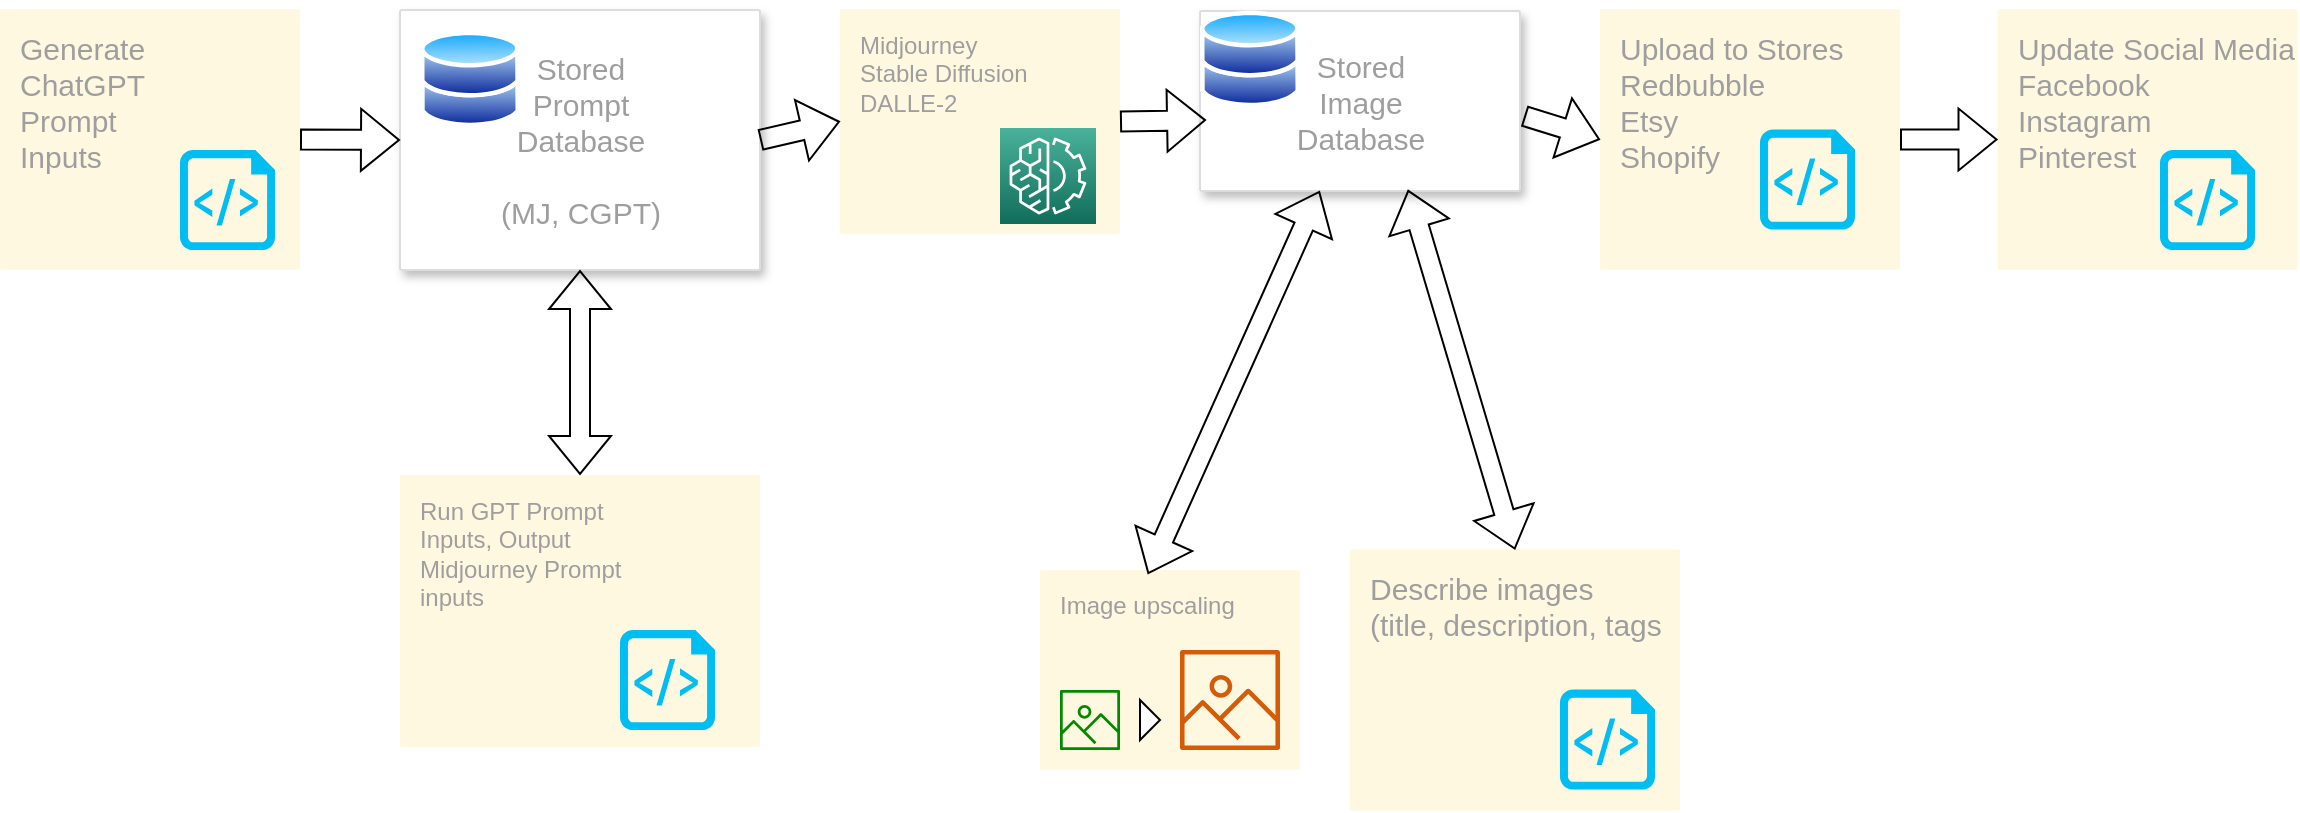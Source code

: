<mxfile version="21.3.3" type="github">
  <diagram id="f106602c-feb2-e66a-4537-3a34d633f6aa" name="Page-1">
    <mxGraphModel dx="1151" dy="1099" grid="1" gridSize="10" guides="1" tooltips="1" connect="1" arrows="1" fold="1" page="1" pageScale="1" pageWidth="4681" pageHeight="3300" background="none" math="0" shadow="0">
      <root>
        <mxCell id="0" />
        <mxCell id="1" parent="0" />
        <mxCell id="705" value="Generate &lt;br&gt;ChatGPT&lt;br style=&quot;font-size: 15px;&quot;&gt;Prompt&lt;br&gt;Inputs" style="rounded=1;absoluteArcSize=1;arcSize=2;html=1;strokeColor=none;gradientColor=none;shadow=0;dashed=0;strokeColor=none;fontSize=15;fontColor=#9E9E9E;align=left;verticalAlign=top;spacing=10;spacingTop=-4;fillColor=#FFF8E1;" parent="1" vertex="1">
          <mxGeometry x="50" y="129.5" width="150" height="130.5" as="geometry" />
        </mxCell>
        <mxCell id="706" value="Run GPT Prompt&amp;nbsp;&lt;br&gt;Inputs, Output&lt;br&gt;Midjourney Prompt&lt;br&gt;inputs" style="rounded=1;absoluteArcSize=1;arcSize=2;html=1;strokeColor=none;gradientColor=none;shadow=0;dashed=0;strokeColor=none;fontSize=12;fontColor=#9E9E9E;align=left;verticalAlign=top;spacing=10;spacingTop=-4;fillColor=#FFF8E1;" parent="1" vertex="1">
          <mxGeometry x="250" y="362.5" width="180" height="136" as="geometry" />
        </mxCell>
        <mxCell id="699" value="&lt;font style=&quot;font-size: 15px;&quot;&gt;Stored &lt;br&gt;Prompt &lt;br&gt;Database&lt;br&gt;&lt;br&gt;(MJ, CGPT)&lt;br&gt;&lt;/font&gt;" style="strokeColor=#dddddd;fillColor=#ffffff;shadow=1;strokeWidth=1;rounded=1;absoluteArcSize=1;arcSize=2;fontSize=10;fontColor=#9E9E9E;align=center;html=1;" parent="1" vertex="1">
          <mxGeometry x="250" y="130" width="180" height="130" as="geometry" />
        </mxCell>
        <mxCell id="ffHOuooeFG3IOqxRoeIw-715" value="Midjourney&lt;br&gt;Stable Diffusion&lt;br&gt;DALLE-2" style="rounded=1;absoluteArcSize=1;arcSize=2;html=1;strokeColor=none;gradientColor=none;shadow=0;dashed=0;strokeColor=none;fontSize=12;fontColor=#9E9E9E;align=left;verticalAlign=top;spacing=10;spacingTop=-4;fillColor=#FFF8E1;" vertex="1" parent="1">
          <mxGeometry x="470" y="129.5" width="140" height="112.5" as="geometry" />
        </mxCell>
        <mxCell id="ffHOuooeFG3IOqxRoeIw-727" value="Image upscaling" style="rounded=1;absoluteArcSize=1;arcSize=2;html=1;strokeColor=none;gradientColor=none;shadow=0;dashed=0;strokeColor=none;fontSize=12;fontColor=#9E9E9E;align=left;verticalAlign=top;spacing=10;spacingTop=-4;fillColor=#FFF8E1;" vertex="1" parent="1">
          <mxGeometry x="570" y="410" width="130" height="100" as="geometry" />
        </mxCell>
        <mxCell id="ffHOuooeFG3IOqxRoeIw-728" value="&lt;font style=&quot;font-size: 15px;&quot;&gt;Stored &lt;br&gt;Image&lt;br&gt;Database&lt;br&gt;&lt;/font&gt;" style="strokeColor=#dddddd;fillColor=#ffffff;shadow=1;strokeWidth=1;rounded=1;absoluteArcSize=1;arcSize=2;fontSize=10;fontColor=#9E9E9E;align=center;html=1;" vertex="1" parent="1">
          <mxGeometry x="650" y="130.5" width="160" height="90" as="geometry" />
        </mxCell>
        <mxCell id="ffHOuooeFG3IOqxRoeIw-736" value="" style="verticalLabelPosition=bottom;html=1;verticalAlign=top;align=center;strokeColor=none;fillColor=#00BEF2;shape=mxgraph.azure.script_file;pointerEvents=1;" vertex="1" parent="1">
          <mxGeometry x="140" y="200" width="47.5" height="50" as="geometry" />
        </mxCell>
        <mxCell id="ffHOuooeFG3IOqxRoeIw-737" value="" style="verticalLabelPosition=bottom;html=1;verticalAlign=top;align=center;strokeColor=none;fillColor=#00BEF2;shape=mxgraph.azure.script_file;pointerEvents=1;" vertex="1" parent="1">
          <mxGeometry x="360" y="440" width="47.5" height="50" as="geometry" />
        </mxCell>
        <mxCell id="ffHOuooeFG3IOqxRoeIw-740" value="" style="image;aspect=fixed;perimeter=ellipsePerimeter;html=1;align=center;shadow=0;dashed=0;spacingTop=3;image=img/lib/active_directory/databases.svg;" vertex="1" parent="1">
          <mxGeometry x="260" y="140" width="50" height="49" as="geometry" />
        </mxCell>
        <mxCell id="ffHOuooeFG3IOqxRoeIw-743" value="" style="sketch=0;outlineConnect=0;fontColor=#ffffff;fillColor=#008a00;strokeColor=#005700;dashed=0;verticalLabelPosition=bottom;verticalAlign=top;align=center;html=1;fontSize=12;fontStyle=0;aspect=fixed;pointerEvents=1;shape=mxgraph.aws4.container_registry_image;" vertex="1" parent="1">
          <mxGeometry x="580" y="470" width="30" height="30" as="geometry" />
        </mxCell>
        <mxCell id="ffHOuooeFG3IOqxRoeIw-744" value="" style="sketch=0;outlineConnect=0;fontColor=#232F3E;gradientColor=none;fillColor=#D45B07;strokeColor=none;dashed=0;verticalLabelPosition=bottom;verticalAlign=top;align=center;html=1;fontSize=12;fontStyle=0;aspect=fixed;pointerEvents=1;shape=mxgraph.aws4.container_registry_image;" vertex="1" parent="1">
          <mxGeometry x="640" y="450" width="50" height="50" as="geometry" />
        </mxCell>
        <mxCell id="ffHOuooeFG3IOqxRoeIw-747" value="" style="html=1;shadow=0;dashed=0;align=center;verticalAlign=middle;shape=mxgraph.arrows2.arrow;dy=0.6;dx=40;notch=0;" vertex="1" parent="1">
          <mxGeometry x="620" y="475" width="10" height="20" as="geometry" />
        </mxCell>
        <mxCell id="ffHOuooeFG3IOqxRoeIw-748" value="" style="image;aspect=fixed;perimeter=ellipsePerimeter;html=1;align=center;shadow=0;dashed=0;spacingTop=3;image=img/lib/active_directory/databases.svg;" vertex="1" parent="1">
          <mxGeometry x="650" y="130" width="50" height="49" as="geometry" />
        </mxCell>
        <mxCell id="ffHOuooeFG3IOqxRoeIw-749" value="" style="sketch=0;points=[[0,0,0],[0.25,0,0],[0.5,0,0],[0.75,0,0],[1,0,0],[0,1,0],[0.25,1,0],[0.5,1,0],[0.75,1,0],[1,1,0],[0,0.25,0],[0,0.5,0],[0,0.75,0],[1,0.25,0],[1,0.5,0],[1,0.75,0]];outlineConnect=0;fontColor=#232F3E;gradientColor=#4AB29A;gradientDirection=north;fillColor=#116D5B;strokeColor=#ffffff;dashed=0;verticalLabelPosition=bottom;verticalAlign=top;align=center;html=1;fontSize=12;fontStyle=0;aspect=fixed;shape=mxgraph.aws4.resourceIcon;resIcon=mxgraph.aws4.machine_learning;" vertex="1" parent="1">
          <mxGeometry x="550" y="189" width="48" height="48" as="geometry" />
        </mxCell>
        <mxCell id="ffHOuooeFG3IOqxRoeIw-750" value="Describe images&lt;br&gt;(title, description, tags" style="rounded=1;absoluteArcSize=1;arcSize=2;html=1;strokeColor=none;gradientColor=none;shadow=0;dashed=0;strokeColor=none;fontSize=15;fontColor=#9E9E9E;align=left;verticalAlign=top;spacing=10;spacingTop=-4;fillColor=#FFF8E1;" vertex="1" parent="1">
          <mxGeometry x="725" y="399.75" width="165" height="130.5" as="geometry" />
        </mxCell>
        <mxCell id="ffHOuooeFG3IOqxRoeIw-751" value="" style="verticalLabelPosition=bottom;html=1;verticalAlign=top;align=center;strokeColor=none;fillColor=#00BEF2;shape=mxgraph.azure.script_file;pointerEvents=1;" vertex="1" parent="1">
          <mxGeometry x="830" y="469.75" width="47.5" height="50" as="geometry" />
        </mxCell>
        <mxCell id="ffHOuooeFG3IOqxRoeIw-755" value="Upload to Stores&lt;br&gt;Redbubble&lt;br&gt;Etsy&lt;br&gt;Shopify" style="rounded=1;absoluteArcSize=1;arcSize=2;html=1;strokeColor=none;gradientColor=none;shadow=0;dashed=0;strokeColor=none;fontSize=15;fontColor=#9E9E9E;align=left;verticalAlign=top;spacing=10;spacingTop=-4;fillColor=#FFF8E1;" vertex="1" parent="1">
          <mxGeometry x="850" y="129.5" width="150" height="130.5" as="geometry" />
        </mxCell>
        <mxCell id="ffHOuooeFG3IOqxRoeIw-756" value="" style="verticalLabelPosition=bottom;html=1;verticalAlign=top;align=center;strokeColor=none;fillColor=#00BEF2;shape=mxgraph.azure.script_file;pointerEvents=1;" vertex="1" parent="1">
          <mxGeometry x="930" y="189.75" width="47.5" height="50" as="geometry" />
        </mxCell>
        <mxCell id="ffHOuooeFG3IOqxRoeIw-760" value="Update Social Media&lt;br&gt;Facebook&lt;br&gt;Instagram&lt;br&gt;Pinterest" style="rounded=1;absoluteArcSize=1;arcSize=2;html=1;strokeColor=none;gradientColor=none;shadow=0;dashed=0;strokeColor=none;fontSize=15;fontColor=#9E9E9E;align=left;verticalAlign=top;spacing=10;spacingTop=-4;fillColor=#FFF8E1;" vertex="1" parent="1">
          <mxGeometry x="1048.75" y="129.5" width="150" height="130.5" as="geometry" />
        </mxCell>
        <mxCell id="ffHOuooeFG3IOqxRoeIw-761" value="" style="verticalLabelPosition=bottom;html=1;verticalAlign=top;align=center;strokeColor=none;fillColor=#00BEF2;shape=mxgraph.azure.script_file;pointerEvents=1;" vertex="1" parent="1">
          <mxGeometry x="1130" y="200" width="47.5" height="50" as="geometry" />
        </mxCell>
        <mxCell id="ffHOuooeFG3IOqxRoeIw-765" value="" style="shape=flexArrow;endArrow=classic;html=1;rounded=0;exitX=1;exitY=0.5;exitDx=0;exitDy=0;entryX=0;entryY=0.5;entryDx=0;entryDy=0;" edge="1" parent="1" source="705" target="699">
          <mxGeometry width="50" height="50" relative="1" as="geometry">
            <mxPoint x="590" y="330" as="sourcePoint" />
            <mxPoint x="640" y="280" as="targetPoint" />
          </mxGeometry>
        </mxCell>
        <mxCell id="ffHOuooeFG3IOqxRoeIw-768" value="" style="shape=flexArrow;endArrow=classic;html=1;rounded=0;exitX=1;exitY=0.5;exitDx=0;exitDy=0;entryX=0;entryY=0.5;entryDx=0;entryDy=0;" edge="1" parent="1" source="699" target="ffHOuooeFG3IOqxRoeIw-715">
          <mxGeometry width="50" height="50" relative="1" as="geometry">
            <mxPoint x="430" y="194.25" as="sourcePoint" />
            <mxPoint x="480" y="186" as="targetPoint" />
          </mxGeometry>
        </mxCell>
        <mxCell id="ffHOuooeFG3IOqxRoeIw-769" value="" style="shape=flexArrow;endArrow=classic;startArrow=classic;html=1;rounded=0;exitX=0.5;exitY=0;exitDx=0;exitDy=0;entryX=0.5;entryY=1;entryDx=0;entryDy=0;" edge="1" parent="1" source="706" target="699">
          <mxGeometry width="100" height="100" relative="1" as="geometry">
            <mxPoint x="570" y="360" as="sourcePoint" />
            <mxPoint x="670" y="260" as="targetPoint" />
          </mxGeometry>
        </mxCell>
        <mxCell id="ffHOuooeFG3IOqxRoeIw-771" value="" style="shape=flexArrow;endArrow=classic;startArrow=classic;html=1;rounded=0;exitX=0.415;exitY=0.02;exitDx=0;exitDy=0;exitPerimeter=0;" edge="1" parent="1" source="ffHOuooeFG3IOqxRoeIw-727" target="ffHOuooeFG3IOqxRoeIw-728">
          <mxGeometry width="100" height="100" relative="1" as="geometry">
            <mxPoint x="570" y="360" as="sourcePoint" />
            <mxPoint x="670" y="260" as="targetPoint" />
          </mxGeometry>
        </mxCell>
        <mxCell id="ffHOuooeFG3IOqxRoeIw-772" value="" style="shape=flexArrow;endArrow=classic;startArrow=classic;html=1;rounded=0;exitX=0.5;exitY=0;exitDx=0;exitDy=0;entryX=0.65;entryY=0.994;entryDx=0;entryDy=0;entryPerimeter=0;" edge="1" parent="1" source="ffHOuooeFG3IOqxRoeIw-750" target="ffHOuooeFG3IOqxRoeIw-728">
          <mxGeometry width="100" height="100" relative="1" as="geometry">
            <mxPoint x="570" y="360" as="sourcePoint" />
            <mxPoint x="670" y="260" as="targetPoint" />
          </mxGeometry>
        </mxCell>
        <mxCell id="ffHOuooeFG3IOqxRoeIw-773" value="" style="shape=flexArrow;endArrow=classic;html=1;rounded=0;entryX=0;entryY=0.5;entryDx=0;entryDy=0;exitX=1.013;exitY=0.583;exitDx=0;exitDy=0;exitPerimeter=0;" edge="1" parent="1" source="ffHOuooeFG3IOqxRoeIw-728" target="ffHOuooeFG3IOqxRoeIw-755">
          <mxGeometry width="50" height="50" relative="1" as="geometry">
            <mxPoint x="590" y="330" as="sourcePoint" />
            <mxPoint x="640" y="280" as="targetPoint" />
          </mxGeometry>
        </mxCell>
        <mxCell id="ffHOuooeFG3IOqxRoeIw-774" value="" style="shape=flexArrow;endArrow=classic;html=1;rounded=0;entryX=0;entryY=0.5;entryDx=0;entryDy=0;exitX=1;exitY=0.5;exitDx=0;exitDy=0;" edge="1" parent="1" source="ffHOuooeFG3IOqxRoeIw-755" target="ffHOuooeFG3IOqxRoeIw-760">
          <mxGeometry width="50" height="50" relative="1" as="geometry">
            <mxPoint x="590" y="330" as="sourcePoint" />
            <mxPoint x="640" y="280" as="targetPoint" />
          </mxGeometry>
        </mxCell>
        <mxCell id="ffHOuooeFG3IOqxRoeIw-775" value="" style="shape=flexArrow;endArrow=classic;html=1;rounded=0;exitX=1;exitY=0.5;exitDx=0;exitDy=0;entryX=0.019;entryY=0.606;entryDx=0;entryDy=0;entryPerimeter=0;" edge="1" parent="1" source="ffHOuooeFG3IOqxRoeIw-715" target="ffHOuooeFG3IOqxRoeIw-728">
          <mxGeometry width="50" height="50" relative="1" as="geometry">
            <mxPoint x="610" y="330" as="sourcePoint" />
            <mxPoint x="660" y="280" as="targetPoint" />
          </mxGeometry>
        </mxCell>
      </root>
    </mxGraphModel>
  </diagram>
</mxfile>
